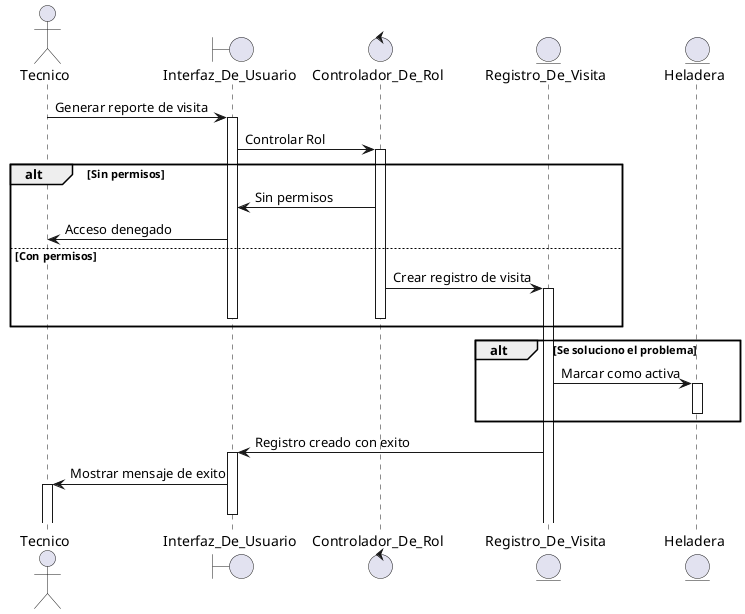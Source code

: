 @startuml GenerarRegistroDeVisita
actor Tecnico
boundary Interfaz_De_Usuario
control Controlador_De_Rol
entity Registro_De_Visita
entity Heladera

Tecnico->Interfaz_De_Usuario: Generar reporte de visita
activate Interfaz_De_Usuario

Interfaz_De_Usuario->Controlador_De_Rol: Controlar Rol
activate Controlador_De_Rol

alt Sin permisos
    Controlador_De_Rol->Interfaz_De_Usuario: Sin permisos
    Interfaz_De_Usuario->Tecnico: Acceso denegado
else Con permisos
    Controlador_De_Rol->Registro_De_Visita: Crear registro de visita
    activate Registro_De_Visita
deactivate Controlador_De_Rol
deactivate Interfaz_De_Usuario
end

alt Se soluciono el problema
    Registro_De_Visita->Heladera: Marcar como activa
    activate Heladera
    deactivate Heladera
end


Registro_De_Visita->Interfaz_De_Usuario:Registro creado con exito
activate Interfaz_De_Usuario
Interfaz_De_Usuario->Tecnico: Mostrar mensaje de exito
activate Tecnico
deactivate Interfaz_De_Usuario

@enduml